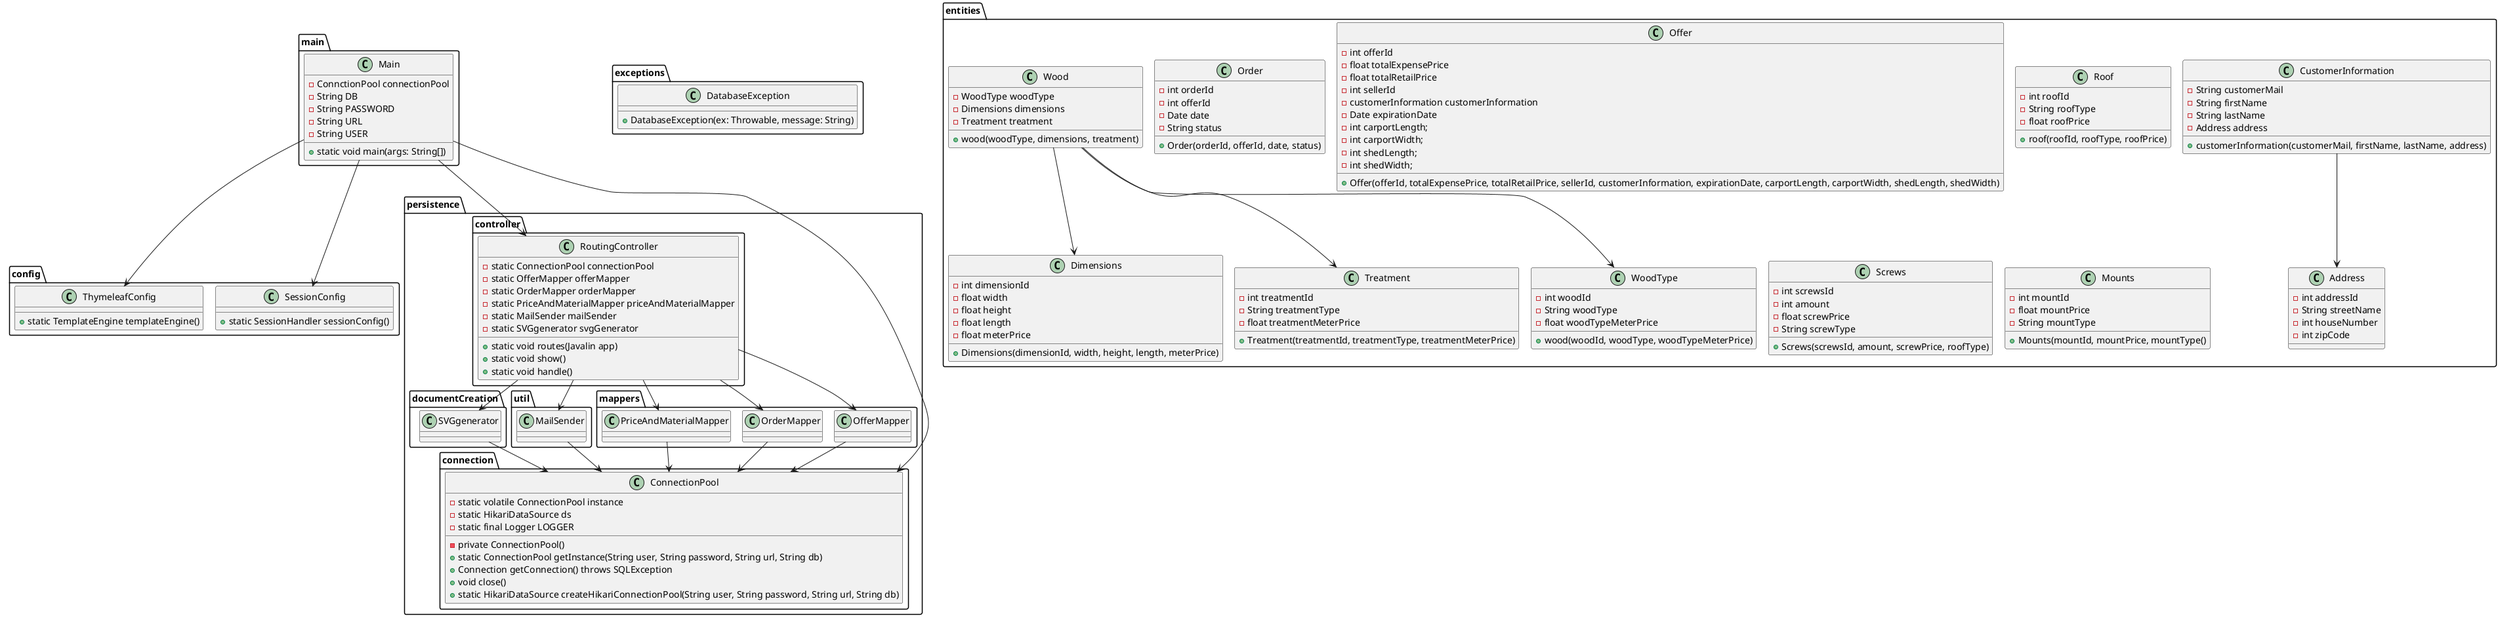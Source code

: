 @startuml

!pragma layout smetana

package main {
    class Main {
        - ConnctionPool connectionPool
        - String DB
        - String PASSWORD
        - String URL
        - String USER
        + static void main(args: String[])
    }
}

package config {
    class SessionConfig {
        + static SessionHandler sessionConfig()
    }
    class ThymeleafConfig {
        + static TemplateEngine templateEngine()
    }
}

package exceptions {
    class DatabaseException {
        + DatabaseException(ex: Throwable, message: String)
    }
}

package persistence {
    package controller {
        class RoutingController {
            - static ConnectionPool connectionPool
            - static OfferMapper offerMapper
            - static OrderMapper orderMapper
            - static PriceAndMaterialMapper priceAndMaterialMapper
            - static MailSender mailSender
            - static SVGgenerator svgGenerator
            + static void routes(Javalin app)
            + static void show()
            + static void handle()
        }
    }

    package connection {
        class ConnectionPool {
            - static volatile ConnectionPool instance
            - static HikariDataSource ds
            - static final Logger LOGGER

            - private ConnectionPool()
            + static ConnectionPool getInstance(String user, String password, String url, String db)
            + Connection getConnection() throws SQLException
            + void close()
            + static HikariDataSource createHikariConnectionPool(String user, String password, String url, String db)
        }
    }

    package documentCreation{
      class SVGgenerator{}
    }

    package util {
      class MailSender{}
    }

    package mappers {
        class OfferMapper
        class OrderMapper
        class PriceAndMaterialMapper
    }
}

package entities {
    class CustomerInformation{
        - String customerMail
        - String firstName
        - String lastName
        - Address address
        + customerInformation(customerMail, firstName, lastName, address)
    }

    class Order {
        - int orderId
        - int offerId
        - Date date
        - String status
        + Order(orderId, offerId, date, status)
    }

    class Offer {
        - int offerId
        - float totalExpensePrice
        - float totalRetailPrice
        - int sellerId
        - customerInformation customerInformation
        - Date expirationDate
        - int carportLength;
        - int carportWidth;
        - int shedLength;
        - int shedWidth;
        + Offer(offerId, totalExpensePrice, totalRetailPrice, sellerId, customerInformation, expirationDate, carportLength, carportWidth, shedLength, shedWidth)
    }

    class Roof {
        - int roofId
        - String roofType
        - float roofPrice
        + roof(roofId, roofType, roofPrice)
    }
    class Screws {
        - int screwsId
        - int amount
        - float screwPrice
        - String screwType
        + Screws(screwsId, amount, screwPrice, roofType)
    }
    class Mounts {
        - int mountId
        - float mountPrice
        - String mountType
        + Mounts(mountId, mountPrice, mountType()
    }
    class Wood {
        - WoodType woodType
        - Dimensions dimensions
        - Treatment treatment
        + wood(woodType, dimensions, treatment)
    }
    class Dimensions {
        - int dimensionId
        - float width
        - float height
        - float length
        - float meterPrice
        + Dimensions(dimensionId, width, height, length, meterPrice)
    }
    class Treatment {
        - int treatmentId
        - String treatmentType
        - float treatmentMeterPrice
        + Treatment(treatmentId, treatmentType, treatmentMeterPrice)
    }
    class WoodType {
        - int woodId
        - String woodType
        - float woodTypeMeterPrice
        + wood(woodId, woodType, woodTypeMeterPrice)
    }

    Class Address {
        - int addressId
        - String streetName
        - int houseNumber
        - int zipCode
    }
}


main.Main --> persistence.controller.RoutingController
main.Main --> config.SessionConfig
main.Main --> config.ThymeleafConfig
main.Main --> persistence.connection.ConnectionPool
persistence.controller.RoutingController --> persistence.mappers.OfferMapper
persistence.controller.RoutingController --> persistence.mappers.OrderMapper
persistence.controller.RoutingController --> persistence.mappers.PriceAndMaterialMapper
persistence.controller.RoutingController --> persistence.util.MailSender
persistence.controller.RoutingController --> persistence.documentCreation.SVGgenerator

persistence.mappers.OfferMapper --> persistence.connection.ConnectionPool
persistence.mappers.OrderMapper --> persistence.connection.ConnectionPool
persistence.mappers.PriceAndMaterialMapper --> persistence.connection.ConnectionPool
persistence.util.MailSender --> persistence.connection.ConnectionPool
persistence.documentCreation.SVGgenerator --> persistence.connection.ConnectionPool


entities.Wood --> entities.Dimensions
entities.Wood --> entities.Treatment
entities.Wood --> entities.WoodType

entities.CustomerInformation --> entities.Address


@enduml
